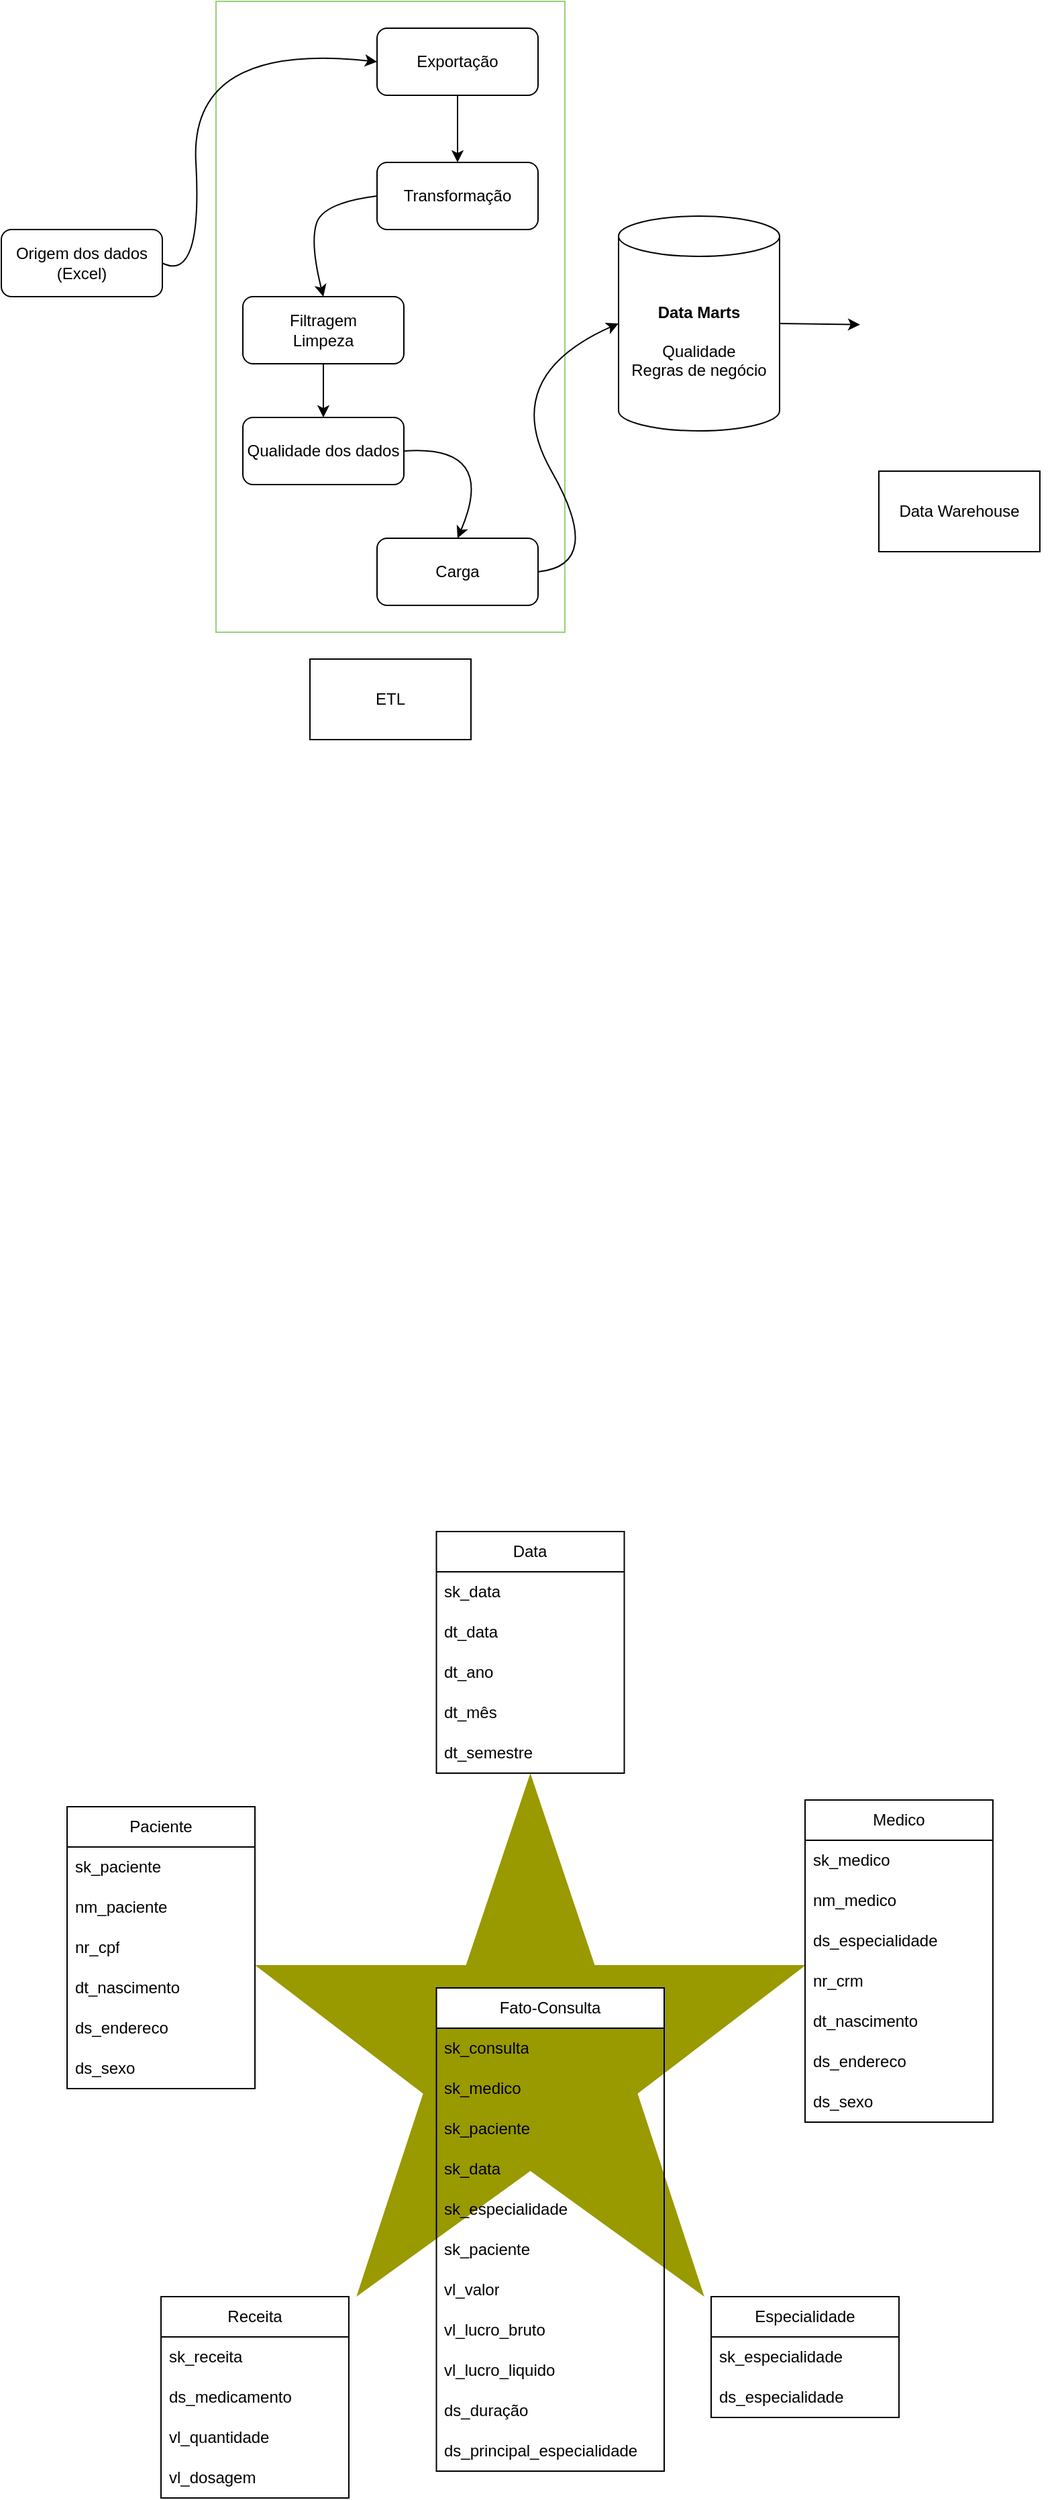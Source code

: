 <mxfile version="21.4.0" type="device">
  <diagram name="Página-1" id="IXODx4-mZGuXu5pfbDbU">
    <mxGraphModel dx="1434" dy="782" grid="1" gridSize="10" guides="1" tooltips="1" connect="1" arrows="1" fold="1" page="1" pageScale="1" pageWidth="827" pageHeight="1169" math="0" shadow="0">
      <root>
        <mxCell id="0" />
        <mxCell id="1" parent="0" />
        <mxCell id="5K8ye5e4ASTv_I_7rCya-16" value="" style="rounded=0;whiteSpace=wrap;html=1;fillColor=none;strokeColor=#97D077;" parent="1" vertex="1">
          <mxGeometry x="180" y="270" width="260" height="470" as="geometry" />
        </mxCell>
        <mxCell id="5NeLdFl9wJrAVw_zFkl--1" value="" style="verticalLabelPosition=bottom;verticalAlign=top;html=1;shape=mxgraph.basic.star;fillColor=#999900;fontColor=#000000;strokeColor=none;" parent="1" vertex="1">
          <mxGeometry x="209" y="1590" width="410.53" height="390" as="geometry" />
        </mxCell>
        <mxCell id="5NeLdFl9wJrAVw_zFkl--2" value="&lt;div&gt;Medico&lt;/div&gt;" style="swimlane;fontStyle=0;childLayout=stackLayout;horizontal=1;startSize=30;horizontalStack=0;resizeParent=1;resizeParentMax=0;resizeLast=0;collapsible=1;marginBottom=0;whiteSpace=wrap;html=1;" parent="1" vertex="1">
          <mxGeometry x="619" y="1610" width="140" height="240" as="geometry">
            <mxRectangle x="250" y="590" width="110" height="30" as="alternateBounds" />
          </mxGeometry>
        </mxCell>
        <mxCell id="5NeLdFl9wJrAVw_zFkl--3" value="&lt;div&gt;sk_medico&lt;/div&gt;" style="text;strokeColor=none;fillColor=none;align=left;verticalAlign=middle;spacingLeft=4;spacingRight=4;overflow=hidden;points=[[0,0.5],[1,0.5]];portConstraint=eastwest;rotatable=0;whiteSpace=wrap;html=1;" parent="5NeLdFl9wJrAVw_zFkl--2" vertex="1">
          <mxGeometry y="30" width="140" height="30" as="geometry" />
        </mxCell>
        <mxCell id="5NeLdFl9wJrAVw_zFkl--5" value="nm_medico" style="text;strokeColor=none;fillColor=none;align=left;verticalAlign=middle;spacingLeft=4;spacingRight=4;overflow=hidden;points=[[0,0.5],[1,0.5]];portConstraint=eastwest;rotatable=0;whiteSpace=wrap;html=1;" parent="5NeLdFl9wJrAVw_zFkl--2" vertex="1">
          <mxGeometry y="60" width="140" height="30" as="geometry" />
        </mxCell>
        <mxCell id="5NeLdFl9wJrAVw_zFkl--40" value="ds_especialidade" style="text;strokeColor=none;fillColor=none;align=left;verticalAlign=middle;spacingLeft=4;spacingRight=4;overflow=hidden;points=[[0,0.5],[1,0.5]];portConstraint=eastwest;rotatable=0;whiteSpace=wrap;html=1;" parent="5NeLdFl9wJrAVw_zFkl--2" vertex="1">
          <mxGeometry y="90" width="140" height="30" as="geometry" />
        </mxCell>
        <mxCell id="5NeLdFl9wJrAVw_zFkl--37" value="nr_crm" style="text;strokeColor=none;fillColor=none;align=left;verticalAlign=middle;spacingLeft=4;spacingRight=4;overflow=hidden;points=[[0,0.5],[1,0.5]];portConstraint=eastwest;rotatable=0;whiteSpace=wrap;html=1;" parent="5NeLdFl9wJrAVw_zFkl--2" vertex="1">
          <mxGeometry y="120" width="140" height="30" as="geometry" />
        </mxCell>
        <mxCell id="5NeLdFl9wJrAVw_zFkl--36" value="dt_nascimento" style="text;strokeColor=none;fillColor=none;align=left;verticalAlign=middle;spacingLeft=4;spacingRight=4;overflow=hidden;points=[[0,0.5],[1,0.5]];portConstraint=eastwest;rotatable=0;whiteSpace=wrap;html=1;" parent="5NeLdFl9wJrAVw_zFkl--2" vertex="1">
          <mxGeometry y="150" width="140" height="30" as="geometry" />
        </mxCell>
        <mxCell id="5NeLdFl9wJrAVw_zFkl--38" value="ds_endereco" style="text;strokeColor=none;fillColor=none;align=left;verticalAlign=middle;spacingLeft=4;spacingRight=4;overflow=hidden;points=[[0,0.5],[1,0.5]];portConstraint=eastwest;rotatable=0;whiteSpace=wrap;html=1;" parent="5NeLdFl9wJrAVw_zFkl--2" vertex="1">
          <mxGeometry y="180" width="140" height="30" as="geometry" />
        </mxCell>
        <mxCell id="5NeLdFl9wJrAVw_zFkl--39" value="ds_sexo" style="text;strokeColor=none;fillColor=none;align=left;verticalAlign=middle;spacingLeft=4;spacingRight=4;overflow=hidden;points=[[0,0.5],[1,0.5]];portConstraint=eastwest;rotatable=0;whiteSpace=wrap;html=1;" parent="5NeLdFl9wJrAVw_zFkl--2" vertex="1">
          <mxGeometry y="210" width="140" height="30" as="geometry" />
        </mxCell>
        <mxCell id="5NeLdFl9wJrAVw_zFkl--14" value="Receita" style="swimlane;fontStyle=0;childLayout=stackLayout;horizontal=1;startSize=30;horizontalStack=0;resizeParent=1;resizeParentMax=0;resizeLast=0;collapsible=1;marginBottom=0;whiteSpace=wrap;html=1;" parent="1" vertex="1">
          <mxGeometry x="139" y="1980" width="140" height="150" as="geometry">
            <mxRectangle x="590" y="350" width="110" height="30" as="alternateBounds" />
          </mxGeometry>
        </mxCell>
        <mxCell id="5NeLdFl9wJrAVw_zFkl--15" value="sk_receita" style="text;strokeColor=none;fillColor=none;align=left;verticalAlign=middle;spacingLeft=4;spacingRight=4;overflow=hidden;points=[[0,0.5],[1,0.5]];portConstraint=eastwest;rotatable=0;whiteSpace=wrap;html=1;" parent="5NeLdFl9wJrAVw_zFkl--14" vertex="1">
          <mxGeometry y="30" width="140" height="30" as="geometry" />
        </mxCell>
        <mxCell id="5NeLdFl9wJrAVw_zFkl--16" value="&lt;div&gt;ds_medicamento&lt;/div&gt;" style="text;strokeColor=none;fillColor=none;align=left;verticalAlign=middle;spacingLeft=4;spacingRight=4;overflow=hidden;points=[[0,0.5],[1,0.5]];portConstraint=eastwest;rotatable=0;whiteSpace=wrap;html=1;" parent="5NeLdFl9wJrAVw_zFkl--14" vertex="1">
          <mxGeometry y="60" width="140" height="30" as="geometry" />
        </mxCell>
        <mxCell id="5NeLdFl9wJrAVw_zFkl--17" value="vl_quantidade" style="text;strokeColor=none;fillColor=none;align=left;verticalAlign=middle;spacingLeft=4;spacingRight=4;overflow=hidden;points=[[0,0.5],[1,0.5]];portConstraint=eastwest;rotatable=0;whiteSpace=wrap;html=1;" parent="5NeLdFl9wJrAVw_zFkl--14" vertex="1">
          <mxGeometry y="90" width="140" height="30" as="geometry" />
        </mxCell>
        <mxCell id="5NeLdFl9wJrAVw_zFkl--55" value="vl_dosagem" style="text;strokeColor=none;fillColor=none;align=left;verticalAlign=middle;spacingLeft=4;spacingRight=4;overflow=hidden;points=[[0,0.5],[1,0.5]];portConstraint=eastwest;rotatable=0;whiteSpace=wrap;html=1;" parent="5NeLdFl9wJrAVw_zFkl--14" vertex="1">
          <mxGeometry y="120" width="140" height="30" as="geometry" />
        </mxCell>
        <mxCell id="5NeLdFl9wJrAVw_zFkl--22" value="Especialidade" style="swimlane;fontStyle=0;childLayout=stackLayout;horizontal=1;startSize=30;horizontalStack=0;resizeParent=1;resizeParentMax=0;resizeLast=0;collapsible=1;marginBottom=0;whiteSpace=wrap;html=1;" parent="1" vertex="1">
          <mxGeometry x="549" y="1980" width="140" height="90" as="geometry">
            <mxRectangle x="540" y="570" width="110" height="30" as="alternateBounds" />
          </mxGeometry>
        </mxCell>
        <mxCell id="5NeLdFl9wJrAVw_zFkl--23" value="sk_especialidade" style="text;strokeColor=none;fillColor=none;align=left;verticalAlign=middle;spacingLeft=4;spacingRight=4;overflow=hidden;points=[[0,0.5],[1,0.5]];portConstraint=eastwest;rotatable=0;whiteSpace=wrap;html=1;" parent="5NeLdFl9wJrAVw_zFkl--22" vertex="1">
          <mxGeometry y="30" width="140" height="30" as="geometry" />
        </mxCell>
        <mxCell id="5NeLdFl9wJrAVw_zFkl--24" value="ds_especialidade" style="text;strokeColor=none;fillColor=none;align=left;verticalAlign=middle;spacingLeft=4;spacingRight=4;overflow=hidden;points=[[0,0.5],[1,0.5]];portConstraint=eastwest;rotatable=0;whiteSpace=wrap;html=1;" parent="5NeLdFl9wJrAVw_zFkl--22" vertex="1">
          <mxGeometry y="60" width="140" height="30" as="geometry" />
        </mxCell>
        <mxCell id="5NeLdFl9wJrAVw_zFkl--18" value="Data" style="swimlane;fontStyle=0;childLayout=stackLayout;horizontal=1;startSize=30;horizontalStack=0;resizeParent=1;resizeParentMax=0;resizeLast=0;collapsible=1;marginBottom=0;whiteSpace=wrap;html=1;" parent="1" vertex="1">
          <mxGeometry x="344.26" y="1410" width="140" height="180" as="geometry">
            <mxRectangle x="380.26" y="220" width="110" height="30" as="alternateBounds" />
          </mxGeometry>
        </mxCell>
        <mxCell id="5NeLdFl9wJrAVw_zFkl--19" value="sk_data" style="text;strokeColor=none;fillColor=none;align=left;verticalAlign=middle;spacingLeft=4;spacingRight=4;overflow=hidden;points=[[0,0.5],[1,0.5]];portConstraint=eastwest;rotatable=0;whiteSpace=wrap;html=1;" parent="5NeLdFl9wJrAVw_zFkl--18" vertex="1">
          <mxGeometry y="30" width="140" height="30" as="geometry" />
        </mxCell>
        <mxCell id="5NeLdFl9wJrAVw_zFkl--20" value="dt_data" style="text;strokeColor=none;fillColor=none;align=left;verticalAlign=middle;spacingLeft=4;spacingRight=4;overflow=hidden;points=[[0,0.5],[1,0.5]];portConstraint=eastwest;rotatable=0;whiteSpace=wrap;html=1;" parent="5NeLdFl9wJrAVw_zFkl--18" vertex="1">
          <mxGeometry y="60" width="140" height="30" as="geometry" />
        </mxCell>
        <mxCell id="5NeLdFl9wJrAVw_zFkl--21" value="dt_ano" style="text;strokeColor=none;fillColor=none;align=left;verticalAlign=middle;spacingLeft=4;spacingRight=4;overflow=hidden;points=[[0,0.5],[1,0.5]];portConstraint=eastwest;rotatable=0;whiteSpace=wrap;html=1;" parent="5NeLdFl9wJrAVw_zFkl--18" vertex="1">
          <mxGeometry y="90" width="140" height="30" as="geometry" />
        </mxCell>
        <mxCell id="5NeLdFl9wJrAVw_zFkl--50" value="dt_mês" style="text;strokeColor=none;fillColor=none;align=left;verticalAlign=middle;spacingLeft=4;spacingRight=4;overflow=hidden;points=[[0,0.5],[1,0.5]];portConstraint=eastwest;rotatable=0;whiteSpace=wrap;html=1;" parent="5NeLdFl9wJrAVw_zFkl--18" vertex="1">
          <mxGeometry y="120" width="140" height="30" as="geometry" />
        </mxCell>
        <mxCell id="5NeLdFl9wJrAVw_zFkl--51" value="dt_semestre" style="text;strokeColor=none;fillColor=none;align=left;verticalAlign=middle;spacingLeft=4;spacingRight=4;overflow=hidden;points=[[0,0.5],[1,0.5]];portConstraint=eastwest;rotatable=0;whiteSpace=wrap;html=1;" parent="5NeLdFl9wJrAVw_zFkl--18" vertex="1">
          <mxGeometry y="150" width="140" height="30" as="geometry" />
        </mxCell>
        <mxCell id="5NeLdFl9wJrAVw_zFkl--41" value="Paciente" style="swimlane;fontStyle=0;childLayout=stackLayout;horizontal=1;startSize=30;horizontalStack=0;resizeParent=1;resizeParentMax=0;resizeLast=0;collapsible=1;marginBottom=0;whiteSpace=wrap;html=1;" parent="1" vertex="1">
          <mxGeometry x="69" y="1615" width="140" height="210" as="geometry">
            <mxRectangle x="180" y="350" width="110" height="30" as="alternateBounds" />
          </mxGeometry>
        </mxCell>
        <mxCell id="5NeLdFl9wJrAVw_zFkl--42" value="&lt;div&gt;sk_paciente&lt;/div&gt;" style="text;strokeColor=none;fillColor=none;align=left;verticalAlign=middle;spacingLeft=4;spacingRight=4;overflow=hidden;points=[[0,0.5],[1,0.5]];portConstraint=eastwest;rotatable=0;whiteSpace=wrap;html=1;" parent="5NeLdFl9wJrAVw_zFkl--41" vertex="1">
          <mxGeometry y="30" width="140" height="30" as="geometry" />
        </mxCell>
        <mxCell id="5NeLdFl9wJrAVw_zFkl--44" value="nm_paciente" style="text;strokeColor=none;fillColor=none;align=left;verticalAlign=middle;spacingLeft=4;spacingRight=4;overflow=hidden;points=[[0,0.5],[1,0.5]];portConstraint=eastwest;rotatable=0;whiteSpace=wrap;html=1;" parent="5NeLdFl9wJrAVw_zFkl--41" vertex="1">
          <mxGeometry y="60" width="140" height="30" as="geometry" />
        </mxCell>
        <mxCell id="5NeLdFl9wJrAVw_zFkl--46" value="nr_cpf" style="text;strokeColor=none;fillColor=none;align=left;verticalAlign=middle;spacingLeft=4;spacingRight=4;overflow=hidden;points=[[0,0.5],[1,0.5]];portConstraint=eastwest;rotatable=0;whiteSpace=wrap;html=1;" parent="5NeLdFl9wJrAVw_zFkl--41" vertex="1">
          <mxGeometry y="90" width="140" height="30" as="geometry" />
        </mxCell>
        <mxCell id="5NeLdFl9wJrAVw_zFkl--47" value="dt_nascimento" style="text;strokeColor=none;fillColor=none;align=left;verticalAlign=middle;spacingLeft=4;spacingRight=4;overflow=hidden;points=[[0,0.5],[1,0.5]];portConstraint=eastwest;rotatable=0;whiteSpace=wrap;html=1;" parent="5NeLdFl9wJrAVw_zFkl--41" vertex="1">
          <mxGeometry y="120" width="140" height="30" as="geometry" />
        </mxCell>
        <mxCell id="5NeLdFl9wJrAVw_zFkl--48" value="ds_endereco" style="text;strokeColor=none;fillColor=none;align=left;verticalAlign=middle;spacingLeft=4;spacingRight=4;overflow=hidden;points=[[0,0.5],[1,0.5]];portConstraint=eastwest;rotatable=0;whiteSpace=wrap;html=1;" parent="5NeLdFl9wJrAVw_zFkl--41" vertex="1">
          <mxGeometry y="150" width="140" height="30" as="geometry" />
        </mxCell>
        <mxCell id="5NeLdFl9wJrAVw_zFkl--49" value="ds_sexo" style="text;strokeColor=none;fillColor=none;align=left;verticalAlign=middle;spacingLeft=4;spacingRight=4;overflow=hidden;points=[[0,0.5],[1,0.5]];portConstraint=eastwest;rotatable=0;whiteSpace=wrap;html=1;" parent="5NeLdFl9wJrAVw_zFkl--41" vertex="1">
          <mxGeometry y="180" width="140" height="30" as="geometry" />
        </mxCell>
        <mxCell id="5NeLdFl9wJrAVw_zFkl--26" value="&lt;div&gt;Fato-Consulta&lt;/div&gt;" style="swimlane;fontStyle=0;childLayout=stackLayout;horizontal=1;startSize=30;horizontalStack=0;resizeParent=1;resizeParentMax=0;resizeLast=0;collapsible=1;marginBottom=0;whiteSpace=wrap;html=1;" parent="1" vertex="1">
          <mxGeometry x="344.26" y="1750" width="169.74" height="360" as="geometry">
            <mxRectangle x="410" y="380" width="110" height="30" as="alternateBounds" />
          </mxGeometry>
        </mxCell>
        <mxCell id="5NeLdFl9wJrAVw_zFkl--27" value="sk_consulta" style="text;strokeColor=none;fillColor=none;align=left;verticalAlign=middle;spacingLeft=4;spacingRight=4;overflow=hidden;points=[[0,0.5],[1,0.5]];portConstraint=eastwest;rotatable=0;whiteSpace=wrap;html=1;" parent="5NeLdFl9wJrAVw_zFkl--26" vertex="1">
          <mxGeometry y="30" width="169.74" height="30" as="geometry" />
        </mxCell>
        <mxCell id="5NeLdFl9wJrAVw_zFkl--28" value="sk_medico" style="text;strokeColor=none;fillColor=none;align=left;verticalAlign=middle;spacingLeft=4;spacingRight=4;overflow=hidden;points=[[0,0.5],[1,0.5]];portConstraint=eastwest;rotatable=0;whiteSpace=wrap;html=1;" parent="5NeLdFl9wJrAVw_zFkl--26" vertex="1">
          <mxGeometry y="60" width="169.74" height="30" as="geometry" />
        </mxCell>
        <mxCell id="5NeLdFl9wJrAVw_zFkl--29" value="sk_paciente" style="text;strokeColor=none;fillColor=none;align=left;verticalAlign=middle;spacingLeft=4;spacingRight=4;overflow=hidden;points=[[0,0.5],[1,0.5]];portConstraint=eastwest;rotatable=0;whiteSpace=wrap;html=1;" parent="5NeLdFl9wJrAVw_zFkl--26" vertex="1">
          <mxGeometry y="90" width="169.74" height="30" as="geometry" />
        </mxCell>
        <mxCell id="5NeLdFl9wJrAVw_zFkl--52" value="sk_data" style="text;strokeColor=none;fillColor=none;align=left;verticalAlign=middle;spacingLeft=4;spacingRight=4;overflow=hidden;points=[[0,0.5],[1,0.5]];portConstraint=eastwest;rotatable=0;whiteSpace=wrap;html=1;" parent="5NeLdFl9wJrAVw_zFkl--26" vertex="1">
          <mxGeometry y="120" width="169.74" height="30" as="geometry" />
        </mxCell>
        <mxCell id="5NeLdFl9wJrAVw_zFkl--60" value="sk_especialidade" style="text;strokeColor=none;fillColor=none;align=left;verticalAlign=middle;spacingLeft=4;spacingRight=4;overflow=hidden;points=[[0,0.5],[1,0.5]];portConstraint=eastwest;rotatable=0;whiteSpace=wrap;html=1;" parent="5NeLdFl9wJrAVw_zFkl--26" vertex="1">
          <mxGeometry y="150" width="169.74" height="30" as="geometry" />
        </mxCell>
        <mxCell id="5NeLdFl9wJrAVw_zFkl--54" value="sk_paciente" style="text;strokeColor=none;fillColor=none;align=left;verticalAlign=middle;spacingLeft=4;spacingRight=4;overflow=hidden;points=[[0,0.5],[1,0.5]];portConstraint=eastwest;rotatable=0;whiteSpace=wrap;html=1;" parent="5NeLdFl9wJrAVw_zFkl--26" vertex="1">
          <mxGeometry y="180" width="169.74" height="30" as="geometry" />
        </mxCell>
        <mxCell id="5NeLdFl9wJrAVw_zFkl--53" value="vl_valor" style="text;strokeColor=none;fillColor=none;align=left;verticalAlign=middle;spacingLeft=4;spacingRight=4;overflow=hidden;points=[[0,0.5],[1,0.5]];portConstraint=eastwest;rotatable=0;whiteSpace=wrap;html=1;" parent="5NeLdFl9wJrAVw_zFkl--26" vertex="1">
          <mxGeometry y="210" width="169.74" height="30" as="geometry" />
        </mxCell>
        <mxCell id="5NeLdFl9wJrAVw_zFkl--56" value="vl_lucro_bruto" style="text;strokeColor=none;fillColor=none;align=left;verticalAlign=middle;spacingLeft=4;spacingRight=4;overflow=hidden;points=[[0,0.5],[1,0.5]];portConstraint=eastwest;rotatable=0;whiteSpace=wrap;html=1;" parent="5NeLdFl9wJrAVw_zFkl--26" vertex="1">
          <mxGeometry y="240" width="169.74" height="30" as="geometry" />
        </mxCell>
        <mxCell id="5NeLdFl9wJrAVw_zFkl--57" value="&lt;div&gt;vl_lucro_liquido&lt;/div&gt;" style="text;strokeColor=none;fillColor=none;align=left;verticalAlign=middle;spacingLeft=4;spacingRight=4;overflow=hidden;points=[[0,0.5],[1,0.5]];portConstraint=eastwest;rotatable=0;whiteSpace=wrap;html=1;" parent="5NeLdFl9wJrAVw_zFkl--26" vertex="1">
          <mxGeometry y="270" width="169.74" height="30" as="geometry" />
        </mxCell>
        <mxCell id="5NeLdFl9wJrAVw_zFkl--61" value="ds_duração" style="text;strokeColor=none;fillColor=none;align=left;verticalAlign=middle;spacingLeft=4;spacingRight=4;overflow=hidden;points=[[0,0.5],[1,0.5]];portConstraint=eastwest;rotatable=0;whiteSpace=wrap;html=1;" parent="5NeLdFl9wJrAVw_zFkl--26" vertex="1">
          <mxGeometry y="300" width="169.74" height="30" as="geometry" />
        </mxCell>
        <mxCell id="5NeLdFl9wJrAVw_zFkl--58" value="ds_principal_especialidade" style="text;strokeColor=none;fillColor=none;align=left;verticalAlign=middle;spacingLeft=4;spacingRight=4;overflow=hidden;points=[[0,0.5],[1,0.5]];portConstraint=eastwest;rotatable=0;whiteSpace=wrap;html=1;" parent="5NeLdFl9wJrAVw_zFkl--26" vertex="1">
          <mxGeometry y="330" width="169.74" height="30" as="geometry" />
        </mxCell>
        <mxCell id="5K8ye5e4ASTv_I_7rCya-1" value="&lt;div&gt;Origem dos dados&lt;/div&gt;&lt;div&gt;(Excel)&lt;br&gt;&lt;/div&gt;" style="rounded=1;whiteSpace=wrap;html=1;" parent="1" vertex="1">
          <mxGeometry x="20" y="440" width="120" height="50" as="geometry" />
        </mxCell>
        <mxCell id="5K8ye5e4ASTv_I_7rCya-3" value="" style="shape=image;verticalLabelPosition=bottom;labelBackgroundColor=default;verticalAlign=top;aspect=fixed;imageAspect=0;image=https://images.freeimages.com/fic/images/icons/2795/office_2013_hd/2000/excel.png;" parent="1" vertex="1">
          <mxGeometry x="40" y="350" width="75" height="75" as="geometry" />
        </mxCell>
        <mxCell id="5K8ye5e4ASTv_I_7rCya-4" value="Exportação" style="rounded=1;whiteSpace=wrap;html=1;" parent="1" vertex="1">
          <mxGeometry x="300" y="290" width="120" height="50" as="geometry" />
        </mxCell>
        <mxCell id="5K8ye5e4ASTv_I_7rCya-5" value="Transformação" style="rounded=1;whiteSpace=wrap;html=1;" parent="1" vertex="1">
          <mxGeometry x="300" y="390" width="120" height="50" as="geometry" />
        </mxCell>
        <mxCell id="5K8ye5e4ASTv_I_7rCya-6" value="Carga" style="rounded=1;whiteSpace=wrap;html=1;" parent="1" vertex="1">
          <mxGeometry x="300" y="670" width="120" height="50" as="geometry" />
        </mxCell>
        <mxCell id="5K8ye5e4ASTv_I_7rCya-7" value="&lt;div&gt;Filtragem&lt;/div&gt;&lt;div&gt;Limpeza&lt;/div&gt;" style="rounded=1;whiteSpace=wrap;html=1;" parent="1" vertex="1">
          <mxGeometry x="200" y="490" width="120" height="50" as="geometry" />
        </mxCell>
        <mxCell id="5K8ye5e4ASTv_I_7rCya-8" value="Qualidade dos dados" style="rounded=1;whiteSpace=wrap;html=1;" parent="1" vertex="1">
          <mxGeometry x="200" y="580" width="120" height="50" as="geometry" />
        </mxCell>
        <mxCell id="5K8ye5e4ASTv_I_7rCya-9" value="" style="curved=1;endArrow=classic;html=1;rounded=0;exitX=1;exitY=0.5;exitDx=0;exitDy=0;entryX=0;entryY=0.5;entryDx=0;entryDy=0;" parent="1" source="5K8ye5e4ASTv_I_7rCya-1" target="5K8ye5e4ASTv_I_7rCya-4" edge="1">
          <mxGeometry width="50" height="50" relative="1" as="geometry">
            <mxPoint x="390" y="490" as="sourcePoint" />
            <mxPoint x="440" y="440" as="targetPoint" />
            <Array as="points">
              <mxPoint x="170" y="480" />
              <mxPoint x="160" y="300" />
            </Array>
          </mxGeometry>
        </mxCell>
        <mxCell id="5K8ye5e4ASTv_I_7rCya-11" value="" style="endArrow=classic;html=1;rounded=0;exitX=0.5;exitY=1;exitDx=0;exitDy=0;entryX=0.5;entryY=0;entryDx=0;entryDy=0;" parent="1" source="5K8ye5e4ASTv_I_7rCya-4" target="5K8ye5e4ASTv_I_7rCya-5" edge="1">
          <mxGeometry width="50" height="50" relative="1" as="geometry">
            <mxPoint x="420" y="490" as="sourcePoint" />
            <mxPoint x="470" y="440" as="targetPoint" />
          </mxGeometry>
        </mxCell>
        <mxCell id="5K8ye5e4ASTv_I_7rCya-12" value="" style="curved=1;endArrow=classic;html=1;rounded=0;exitX=0;exitY=0.5;exitDx=0;exitDy=0;entryX=0.5;entryY=0;entryDx=0;entryDy=0;" parent="1" source="5K8ye5e4ASTv_I_7rCya-5" target="5K8ye5e4ASTv_I_7rCya-7" edge="1">
          <mxGeometry width="50" height="50" relative="1" as="geometry">
            <mxPoint x="420" y="490" as="sourcePoint" />
            <mxPoint x="470" y="440" as="targetPoint" />
            <Array as="points">
              <mxPoint x="260" y="420" />
              <mxPoint x="250" y="450" />
            </Array>
          </mxGeometry>
        </mxCell>
        <mxCell id="5K8ye5e4ASTv_I_7rCya-13" value="" style="endArrow=classic;html=1;rounded=0;exitX=0.5;exitY=1;exitDx=0;exitDy=0;entryX=0.5;entryY=0;entryDx=0;entryDy=0;" parent="1" source="5K8ye5e4ASTv_I_7rCya-7" target="5K8ye5e4ASTv_I_7rCya-8" edge="1">
          <mxGeometry width="50" height="50" relative="1" as="geometry">
            <mxPoint x="420" y="560" as="sourcePoint" />
            <mxPoint x="470" y="510" as="targetPoint" />
          </mxGeometry>
        </mxCell>
        <mxCell id="5K8ye5e4ASTv_I_7rCya-14" value="" style="curved=1;endArrow=classic;html=1;rounded=0;exitX=1;exitY=0.5;exitDx=0;exitDy=0;entryX=0.5;entryY=0;entryDx=0;entryDy=0;" parent="1" source="5K8ye5e4ASTv_I_7rCya-8" target="5K8ye5e4ASTv_I_7rCya-6" edge="1">
          <mxGeometry width="50" height="50" relative="1" as="geometry">
            <mxPoint x="420" y="560" as="sourcePoint" />
            <mxPoint x="470" y="510" as="targetPoint" />
            <Array as="points">
              <mxPoint x="390" y="600" />
            </Array>
          </mxGeometry>
        </mxCell>
        <mxCell id="5K8ye5e4ASTv_I_7rCya-18" value="ETL" style="rounded=0;whiteSpace=wrap;html=1;" parent="1" vertex="1">
          <mxGeometry x="250" y="760" width="120" height="60" as="geometry" />
        </mxCell>
        <mxCell id="5K8ye5e4ASTv_I_7rCya-27" value="" style="shape=image;verticalLabelPosition=bottom;labelBackgroundColor=default;verticalAlign=top;aspect=fixed;imageAspect=0;image=https://img.uxwing.com/wp-content/themes/uxwing/download/web-app-development/database-icon.png;" parent="1" vertex="1">
          <mxGeometry x="660" y="424.35" width="148" height="173" as="geometry" />
        </mxCell>
        <mxCell id="5K8ye5e4ASTv_I_7rCya-28" value="Data Warehouse" style="rounded=0;whiteSpace=wrap;html=1;" parent="1" vertex="1">
          <mxGeometry x="674" y="620" width="120" height="60" as="geometry" />
        </mxCell>
        <mxCell id="5K8ye5e4ASTv_I_7rCya-29" value="&lt;div&gt;&lt;b&gt;Data Marts&lt;/b&gt;&lt;/div&gt;&lt;div&gt;&lt;br&gt;&lt;/div&gt;&lt;div&gt;Qualidade&lt;/div&gt;&lt;div&gt;Regras de negócio&lt;br&gt;&lt;/div&gt;" style="shape=cylinder3;whiteSpace=wrap;html=1;boundedLbl=1;backgroundOutline=1;size=15;" parent="1" vertex="1">
          <mxGeometry x="480" y="430" width="120" height="160" as="geometry" />
        </mxCell>
        <mxCell id="5K8ye5e4ASTv_I_7rCya-31" value="" style="curved=1;endArrow=classic;html=1;rounded=0;exitX=1;exitY=0.5;exitDx=0;exitDy=0;entryX=0;entryY=0.5;entryDx=0;entryDy=0;entryPerimeter=0;" parent="1" source="5K8ye5e4ASTv_I_7rCya-6" target="5K8ye5e4ASTv_I_7rCya-29" edge="1">
          <mxGeometry width="50" height="50" relative="1" as="geometry">
            <mxPoint x="700" y="470" as="sourcePoint" />
            <mxPoint x="750" y="420" as="targetPoint" />
            <Array as="points">
              <mxPoint x="470" y="690" />
              <mxPoint x="390" y="550" />
            </Array>
          </mxGeometry>
        </mxCell>
        <mxCell id="5K8ye5e4ASTv_I_7rCya-32" value="" style="endArrow=classic;html=1;rounded=0;exitX=1;exitY=0.5;exitDx=0;exitDy=0;exitPerimeter=0;entryX=0;entryY=0.5;entryDx=0;entryDy=0;" parent="1" source="5K8ye5e4ASTv_I_7rCya-29" target="5K8ye5e4ASTv_I_7rCya-27" edge="1">
          <mxGeometry width="50" height="50" relative="1" as="geometry">
            <mxPoint x="560" y="580" as="sourcePoint" />
            <mxPoint x="610" y="530" as="targetPoint" />
          </mxGeometry>
        </mxCell>
      </root>
    </mxGraphModel>
  </diagram>
</mxfile>
